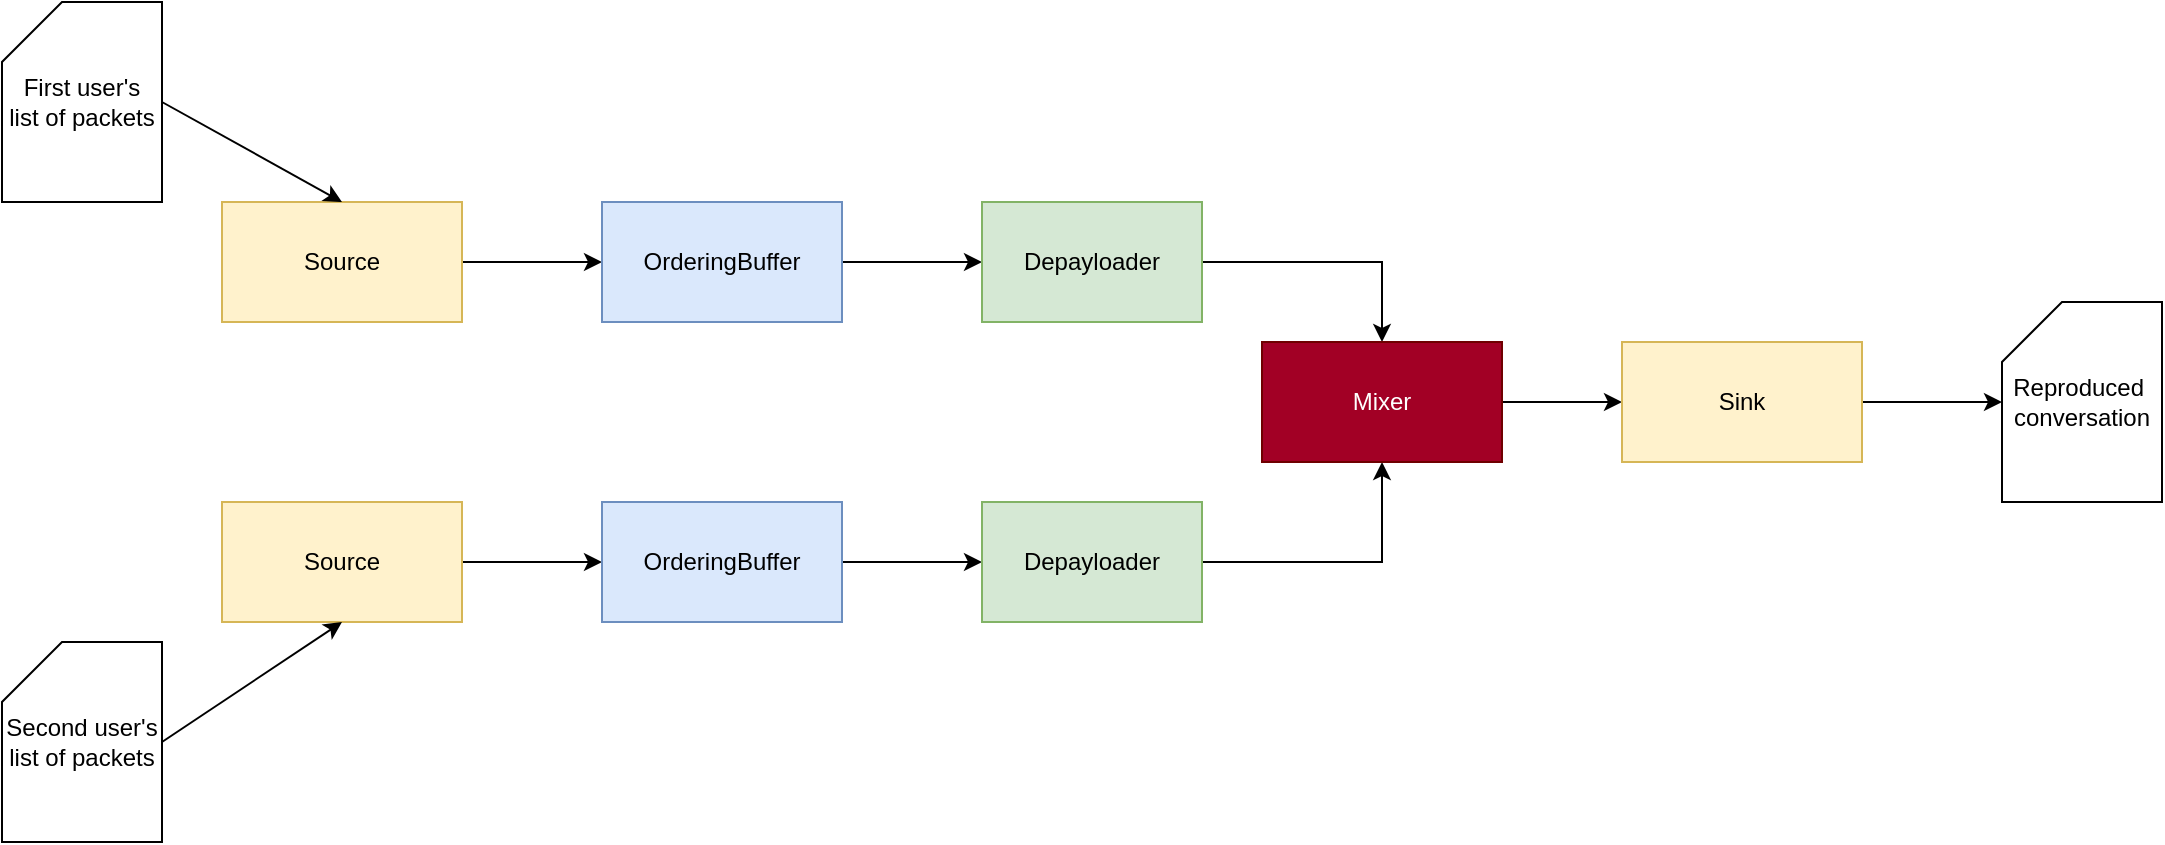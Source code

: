 <mxfile version="16.0.0" type="device"><diagram id="PtBVXsipFZX0-gZRiT1X" name="Page-1"><mxGraphModel dx="2404" dy="910" grid="1" gridSize="10" guides="1" tooltips="1" connect="1" arrows="1" fold="1" page="1" pageScale="1" pageWidth="827" pageHeight="1169" math="0" shadow="0"><root><mxCell id="0"/><mxCell id="1" parent="0"/><mxCell id="jrPjAlyIoEzrWYZ04vIW-7" style="edgeStyle=orthogonalEdgeStyle;rounded=0;orthogonalLoop=1;jettySize=auto;html=1;exitX=1;exitY=0.5;exitDx=0;exitDy=0;entryX=0;entryY=0.5;entryDx=0;entryDy=0;" edge="1" parent="1" source="jrPjAlyIoEzrWYZ04vIW-1" target="jrPjAlyIoEzrWYZ04vIW-3"><mxGeometry relative="1" as="geometry"/></mxCell><mxCell id="jrPjAlyIoEzrWYZ04vIW-1" value="Source" style="rounded=0;whiteSpace=wrap;html=1;fillColor=#fff2cc;strokeColor=#d6b656;" vertex="1" parent="1"><mxGeometry x="30" y="140" width="120" height="60" as="geometry"/></mxCell><mxCell id="jrPjAlyIoEzrWYZ04vIW-10" style="edgeStyle=orthogonalEdgeStyle;rounded=0;orthogonalLoop=1;jettySize=auto;html=1;exitX=1;exitY=0.5;exitDx=0;exitDy=0;entryX=0;entryY=0.5;entryDx=0;entryDy=0;" edge="1" parent="1" source="jrPjAlyIoEzrWYZ04vIW-2" target="jrPjAlyIoEzrWYZ04vIW-5"><mxGeometry relative="1" as="geometry"/></mxCell><mxCell id="jrPjAlyIoEzrWYZ04vIW-2" value="Source" style="rounded=0;whiteSpace=wrap;html=1;fillColor=#fff2cc;strokeColor=#d6b656;" vertex="1" parent="1"><mxGeometry x="30" y="290" width="120" height="60" as="geometry"/></mxCell><mxCell id="jrPjAlyIoEzrWYZ04vIW-8" style="edgeStyle=orthogonalEdgeStyle;rounded=0;orthogonalLoop=1;jettySize=auto;html=1;exitX=1;exitY=0.5;exitDx=0;exitDy=0;entryX=0;entryY=0.5;entryDx=0;entryDy=0;" edge="1" parent="1" source="jrPjAlyIoEzrWYZ04vIW-3" target="jrPjAlyIoEzrWYZ04vIW-4"><mxGeometry relative="1" as="geometry"/></mxCell><mxCell id="jrPjAlyIoEzrWYZ04vIW-3" value="OrderingBuffer" style="rounded=0;whiteSpace=wrap;html=1;fillColor=#dae8fc;strokeColor=#6c8ebf;" vertex="1" parent="1"><mxGeometry x="220" y="140" width="120" height="60" as="geometry"/></mxCell><mxCell id="jrPjAlyIoEzrWYZ04vIW-33" style="edgeStyle=orthogonalEdgeStyle;rounded=0;orthogonalLoop=1;jettySize=auto;html=1;exitX=1;exitY=0.5;exitDx=0;exitDy=0;entryX=0.5;entryY=0;entryDx=0;entryDy=0;" edge="1" parent="1" source="jrPjAlyIoEzrWYZ04vIW-4" target="jrPjAlyIoEzrWYZ04vIW-17"><mxGeometry relative="1" as="geometry"/></mxCell><mxCell id="jrPjAlyIoEzrWYZ04vIW-4" value="Depayloader" style="rounded=0;whiteSpace=wrap;html=1;fillColor=#d5e8d4;strokeColor=#82b366;" vertex="1" parent="1"><mxGeometry x="410" y="140" width="110" height="60" as="geometry"/></mxCell><mxCell id="jrPjAlyIoEzrWYZ04vIW-9" style="edgeStyle=orthogonalEdgeStyle;rounded=0;orthogonalLoop=1;jettySize=auto;html=1;exitX=1;exitY=0.5;exitDx=0;exitDy=0;entryX=0;entryY=0.5;entryDx=0;entryDy=0;" edge="1" parent="1" source="jrPjAlyIoEzrWYZ04vIW-5" target="jrPjAlyIoEzrWYZ04vIW-6"><mxGeometry relative="1" as="geometry"/></mxCell><mxCell id="jrPjAlyIoEzrWYZ04vIW-5" value="OrderingBuffer" style="rounded=0;whiteSpace=wrap;html=1;fillColor=#dae8fc;strokeColor=#6c8ebf;" vertex="1" parent="1"><mxGeometry x="220" y="290" width="120" height="60" as="geometry"/></mxCell><mxCell id="jrPjAlyIoEzrWYZ04vIW-32" style="edgeStyle=orthogonalEdgeStyle;rounded=0;orthogonalLoop=1;jettySize=auto;html=1;exitX=1;exitY=0.5;exitDx=0;exitDy=0;entryX=0.5;entryY=1;entryDx=0;entryDy=0;" edge="1" parent="1" source="jrPjAlyIoEzrWYZ04vIW-6" target="jrPjAlyIoEzrWYZ04vIW-17"><mxGeometry relative="1" as="geometry"/></mxCell><mxCell id="jrPjAlyIoEzrWYZ04vIW-6" value="Depayloader" style="rounded=0;whiteSpace=wrap;html=1;fillColor=#d5e8d4;strokeColor=#82b366;" vertex="1" parent="1"><mxGeometry x="410" y="290" width="110" height="60" as="geometry"/></mxCell><mxCell id="jrPjAlyIoEzrWYZ04vIW-21" style="edgeStyle=orthogonalEdgeStyle;rounded=0;orthogonalLoop=1;jettySize=auto;html=1;exitX=1;exitY=0.5;exitDx=0;exitDy=0;" edge="1" parent="1" source="jrPjAlyIoEzrWYZ04vIW-17" target="jrPjAlyIoEzrWYZ04vIW-18"><mxGeometry relative="1" as="geometry"/></mxCell><mxCell id="jrPjAlyIoEzrWYZ04vIW-17" value="Mixer" style="rounded=0;whiteSpace=wrap;html=1;fillColor=#a20025;fontColor=#ffffff;strokeColor=#6F0000;" vertex="1" parent="1"><mxGeometry x="550" y="210" width="120" height="60" as="geometry"/></mxCell><mxCell id="jrPjAlyIoEzrWYZ04vIW-34" style="edgeStyle=orthogonalEdgeStyle;rounded=0;orthogonalLoop=1;jettySize=auto;html=1;exitX=1;exitY=0.5;exitDx=0;exitDy=0;" edge="1" parent="1" source="jrPjAlyIoEzrWYZ04vIW-18" target="jrPjAlyIoEzrWYZ04vIW-28"><mxGeometry relative="1" as="geometry"/></mxCell><mxCell id="jrPjAlyIoEzrWYZ04vIW-18" value="Sink" style="rounded=0;whiteSpace=wrap;html=1;fillColor=#fff2cc;strokeColor=#d6b656;" vertex="1" parent="1"><mxGeometry x="730" y="210" width="120" height="60" as="geometry"/></mxCell><mxCell id="jrPjAlyIoEzrWYZ04vIW-22" value="First user's&lt;br&gt;list of packets" style="shape=card;whiteSpace=wrap;html=1;" vertex="1" parent="1"><mxGeometry x="-80" y="40" width="80" height="100" as="geometry"/></mxCell><mxCell id="jrPjAlyIoEzrWYZ04vIW-23" value="Second user's&lt;br&gt;list of packets" style="shape=card;whiteSpace=wrap;html=1;" vertex="1" parent="1"><mxGeometry x="-80" y="360" width="80" height="100" as="geometry"/></mxCell><mxCell id="jrPjAlyIoEzrWYZ04vIW-25" value="" style="endArrow=classic;html=1;rounded=0;entryX=0.5;entryY=0;entryDx=0;entryDy=0;exitX=1;exitY=0.5;exitDx=0;exitDy=0;exitPerimeter=0;" edge="1" parent="1" source="jrPjAlyIoEzrWYZ04vIW-22" target="jrPjAlyIoEzrWYZ04vIW-1"><mxGeometry width="50" height="50" relative="1" as="geometry"><mxPoint x="-110" y="360" as="sourcePoint"/><mxPoint x="-60" y="310" as="targetPoint"/></mxGeometry></mxCell><mxCell id="jrPjAlyIoEzrWYZ04vIW-26" value="" style="endArrow=classic;html=1;rounded=0;entryX=0.5;entryY=1;entryDx=0;entryDy=0;exitX=1;exitY=0.5;exitDx=0;exitDy=0;exitPerimeter=0;" edge="1" parent="1" source="jrPjAlyIoEzrWYZ04vIW-23" target="jrPjAlyIoEzrWYZ04vIW-2"><mxGeometry width="50" height="50" relative="1" as="geometry"><mxPoint x="-110" y="360" as="sourcePoint"/><mxPoint x="-60" y="310" as="targetPoint"/></mxGeometry></mxCell><mxCell id="jrPjAlyIoEzrWYZ04vIW-28" value="Reproduced&amp;nbsp;&lt;br&gt;conversation" style="shape=card;whiteSpace=wrap;html=1;" vertex="1" parent="1"><mxGeometry x="920" y="190" width="80" height="100" as="geometry"/></mxCell></root></mxGraphModel></diagram></mxfile>